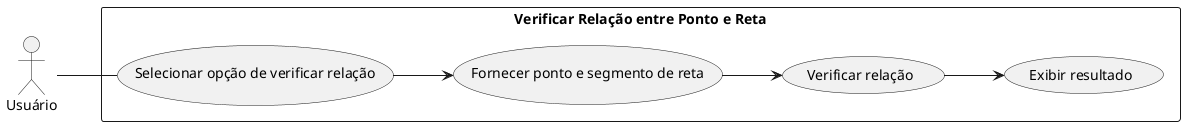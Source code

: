 @startuml use_case_check_relationship_between_point_and_line

left to right direction
skinparam packageStyle rectangle
actor Usuário as User
rectangle "Verificar Relação entre Ponto e Reta" {
    User -- (Selecionar opção de verificar relação)
    (Selecionar opção de verificar relação) --> (Fornecer ponto e segmento de reta)
    (Fornecer ponto e segmento de reta) --> (Verificar relação)
    (Verificar relação) --> (Exibir resultado)
}

@enduml
